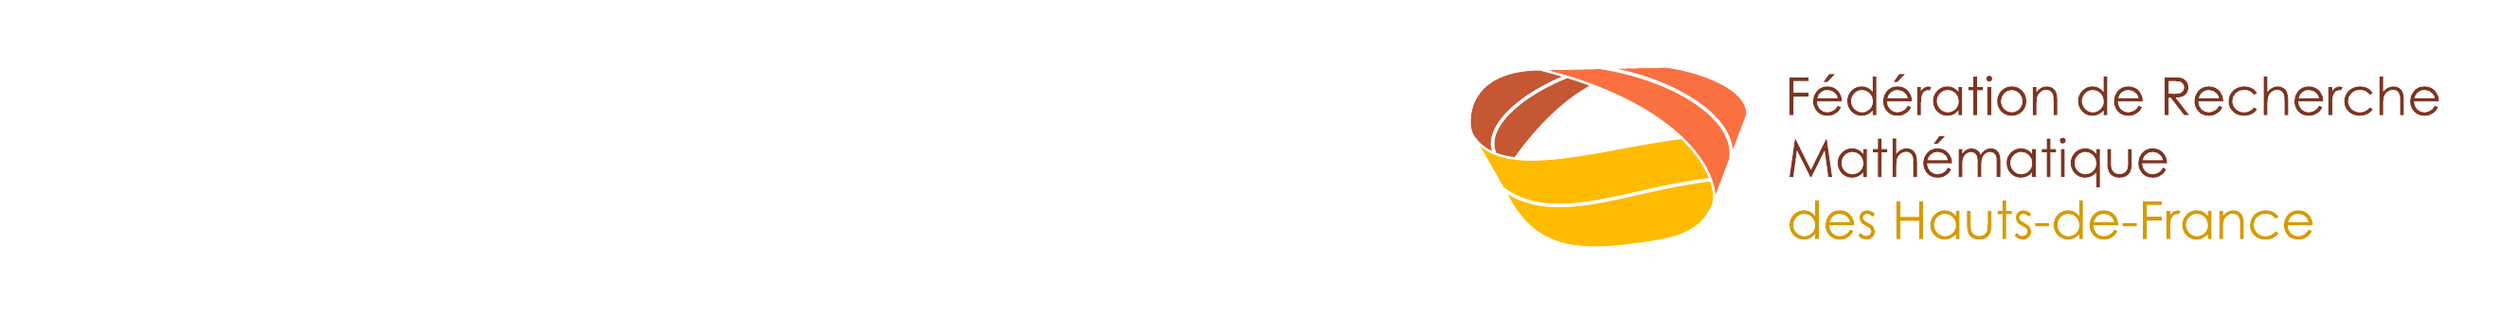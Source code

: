 % auteur du logo : Kroum Tzanev
% date : 29 juin 2020
% taille : 400x100 (rapport 4:1)
\usetikzlibrary{svg.path}

%couleur du logo
\definecolor{logo1}{RGB}{255,187,0}
\definecolor{logo2}{RGB}{197,87,50}
\definecolor{logo3}{RGB}{251,112,64}
% couleurs du texte
\definecolor{texte1}{RGB}{125,53,32}
\definecolor{texte2}{RGB}{215,155,0}

\begin{tikzpicture}[x=1pt,y=1pt,yscale=-1]
  \clip svg{M 0 0 H 400 V 100 H 0 Z};
  % Logo
  \begin{scope}
    \fill[logo1] svg{M 97.83 43.18 C 93.97 43.66 90.03 44.28 86.05 44.95 C 81.97 45.65 77.87 46.42 73.8 47.16 C 69.73 47.93 65.7 48.66 61.75 49.3 C 57.81 49.94 53.98 50.5 50.29 50.87 C 48.44 51.06 46.64 51.2 44.88 51.28 C 43.13 51.38 41.42 51.41 39.77 51.38 C 38.12 51.35 36.53 51.26 34.99 51.1 C 33.45 50.94 31.99 50.68 30.58 50.36 C 29.22 50.04 27.88 49.62 26.59 49.09 C 25.36 48.6 24.19 47.98 23.08 47.26 H 23.07 C 22.39 46.81 21.82 46.23 21.21 45.69 L 26.56 55.03 L 30.32 61.59 C 30.4 61.61 30.47 61.64 30.54 61.69 C 40.13 68.68 51.69 68.71 64.96 66.48 C 78.05 64.28 92.71 59.89 108.47 58 C 108.13 57.17 107.77 56.35 107.37 55.55 C 106.8 54.44 106.14 53.29 105.39 52.11 C 104.63 50.93 103.76 49.73 102.79 48.51 C 101.76 47.22 100.67 45.97 99.52 44.78 C 99.03 44.27 98.42 43.73 97.83 43.18 Z M 108.96 59.35 C 93.23 61.2 78.5 65.62 65.2 67.86 C 52.72 69.95 41.42 70.11 31.84 64.24 L 34.54 68.95 C 34.54 68.95 34.54 68.96 34.54 68.96 C 39.23 76.04 44.8 80.17 51.54 82.29 C 58.28 84.42 66.21 84.52 75.54 83.43 C 84.91 82.35 92.16 81.41 97.67 79.32 C 103.16 77.23 106.93 74.05 109.52 68.34 C 109.72 67.84 109.86 67.22 109.94 66.56 C 110.03 65.88 110.05 65.13 110 64.32 C 109.95 63.51 109.83 62.64 109.62 61.71 C 109.44 60.91 109.22 60.12 108.96 59.35 Z};
    \fill[logo2] svg{M 43.77 16.94 L 42.31 16.97 C 29.04 17.51 22.66 22.55 19.77 27.93 C 18.33 30.62 17.76 33.42 17.7 35.8 C 17.63 38.17 18.08 40.15 18.57 41.09 C 19.82 43.23 21.55 45.06 23.62 46.42 H 23.63 C 24.27 46.84 24.95 47.22 25.66 47.57 C 25.06 45.4 25.22 43.11 26.03 40.84 C 27.01 38.09 28.9 35.34 31.48 32.67 C 36.36 27.64 43.74 22.9 52.36 19.25 C 49.62 18.45 46.75 17.68 43.77 16.94 Z M 54.47 19.89 C 54.45 19.9 54.43 19.91 54.41 19.92 C 45.28 23.59 37.45 28.52 32.48 33.65 C 30 36.21 28.24 38.82 27.35 41.31 C 26.47 43.8 26.45 46.14 27.42 48.34 C 28.49 48.75 29.61 49.1 30.8 49.38 H 30.81 C 31.94 49.65 33.17 49.83 34.42 49.99 C 36.12 47.61 37.9 45.28 39.75 43.01 C 41.87 40.44 44.1 37.97 46.43 35.6 H 46.44 C 48.94 33.07 51.6 30.69 54.38 28.47 C 57.07 26.35 59.93 24.47 62.88 22.72 C 60.21 21.75 57.42 20.8 54.47 19.89 Z};
    \fill[logo3] svg{M 91.44 15.89 C 91.29 15.88 91.16 15.88 91.06 15.89 L 91.05 15.89 L 73.76 16.27 C 85.02 18.72 95.65 22.95 103.64 28.31 C 108.38 31.49 112.21 35.07 114.67 38.94 C 116.32 41.52 117.35 44.26 117.63 47.06 L 122.75 33.6 C 122.72 30.61 121.07 28.01 118.44 25.75 C 115.79 23.47 112.16 21.59 108.41 20.1 C 104.65 18.62 100.77 17.53 97.59 16.84 C 94.81 16.23 92.51 15.92 91.44 15.89 Z M 67.04 16.42 L 47.27 16.86 C 49.66 17.49 52.08 18.11 54.29 18.78 H 54.3 C 57.56 19.78 60.66 20.83 63.59 21.91 C 66.52 22.99 69.3 24.13 71.9 25.29 C 74.53 26.45 76.97 27.64 79.28 28.86 C 81.58 30.07 83.74 31.32 85.76 32.58 C 87.77 33.83 89.65 35.11 91.38 36.39 C 93.11 37.68 94.72 38.96 96.19 40.24 C 97.67 41.52 99.02 42.82 100.24 44.09 C 101.41 45.31 102.52 46.57 103.57 47.89 C 104.56 49.13 105.45 50.37 106.23 51.58 C 107 52.77 107.68 53.96 108.26 55.11 C 108.8 56.19 109.28 57.3 109.7 58.44 C 110.09 59.5 110.37 60.53 110.6 61.5 C 110.81 62.49 110.95 63.41 111 64.27 C 111 64.34 110.99 64.4 110.99 64.47 L 116.07 51.14 C 116.07 51.1 116.07 51.06 116.08 51.02 C 116.79 47.13 115.81 43.33 113.49 39.69 C 111.17 36.04 107.49 32.57 102.86 29.47 C 93.61 23.27 80.59 18.53 67.22 16.48 C 67.16 16.47 67.1 16.45 67.04 16.42 Z};
  \end{scope}
  \begin{scope}
    % Fédératoin de Recherche Mathématique
    \fill[texte1] svg{M 154.41 18.32 L 152.28 21.32 H 153.63 L 156.51 18.32 Z M 181.13 18.32 L 179 21.32 H 180.35 L 183.23 18.32 Z M 215.45 18.92 C 215.15 18.92 214.89 19.03 214.66 19.25 C 214.44 19.48 214.33 19.74 214.33 20.06 C 214.33 20.36 214.44 20.62 214.66 20.85 C 214.89 21.07 215.15 21.18 215.45 21.18 C 215.77 21.18 216.03 21.07 216.26 20.85 C 216.48 20.62 216.59 20.36 216.59 20.06 C 216.59 19.74 216.48 19.48 216.26 19.25 C 216.03 19.03 215.77 18.92 215.45 18.92 Z M 171.03 19.2 V 25.25 C 170.5 24.51 169.88 23.95 169.17 23.58 C 168.46 23.21 167.67 23.02 166.8 23.02 C 165.29 23.02 164 23.57 162.93 24.65 C 161.85 25.74 161.31 27.05 161.31 28.58 C 161.31 30.14 161.84 31.47 162.91 32.57 C 163.97 33.65 165.26 34.2 166.76 34.2 C 167.61 34.2 168.39 34.02 169.1 33.67 C 169.81 33.32 170.46 32.79 171.03 32.1 V 33.92 H 172.38 V 19.2 Z M 259.08 19.2 V 25.25 C 258.54 24.51 257.92 23.95 257.21 23.58 C 256.51 23.21 255.72 23.02 254.85 23.02 C 253.34 23.02 252.05 23.57 250.97 24.65 C 249.9 25.74 249.36 27.05 249.36 28.58 C 249.36 30.14 249.89 31.47 250.95 32.57 C 252.02 33.65 253.31 34.2 254.81 34.2 C 255.66 34.2 256.43 34.02 257.14 33.67 C 257.86 33.32 258.51 32.79 259.08 32.1 V 33.92 H 260.43 V 19.2 Z M 320.17 19.2 V 33.92 H 321.54 V 30.03 C 321.54 28.62 321.6 27.66 321.73 27.14 C 321.94 26.33 322.37 25.65 323.02 25.1 C 323.68 24.56 324.42 24.28 325.25 24.28 C 325.97 24.28 326.56 24.46 327 24.82 C 327.45 25.17 327.76 25.7 327.93 26.4 C 328.02 26.81 328.07 27.63 328.07 28.85 V 33.92 H 329.44 V 28.45 C 329.44 27 329.29 25.94 329 25.26 C 328.71 24.58 328.25 24.03 327.63 23.63 C 327.02 23.23 326.32 23.02 325.52 23.02 C 324.75 23.02 324.03 23.21 323.37 23.57 C 322.7 23.93 322.09 24.47 321.54 25.2 V 19.2 Z M 364.31 19.2 V 33.92 H 365.68 V 30.03 C 365.68 28.62 365.75 27.66 365.88 27.14 C 366.08 26.33 366.51 25.65 367.16 25.1 C 367.82 24.56 368.56 24.28 369.39 24.28 C 370.11 24.28 370.7 24.46 371.14 24.82 C 371.59 25.17 371.9 25.7 372.07 26.4 C 372.16 26.81 372.21 27.63 372.21 28.85 V 33.92 H 373.58 V 28.45 C 373.58 27 373.43 25.94 373.14 25.26 C 372.85 24.58 372.39 24.03 371.77 23.63 C 371.16 23.23 370.46 23.02 369.66 23.02 C 368.89 23.02 368.17 23.21 367.51 23.57 C 366.84 23.93 366.23 24.47 365.68 25.2 V 19.2 Z M 209.37 19.35 V 23.3 H 207.51 V 24.47 H 209.37 V 33.92 H 210.75 V 24.47 H 212.92 V 23.3 H 210.75 V 19.35 Z M 139.31 19.56 V 33.92 H 140.73 V 26.88 H 146.5 V 25.47 H 140.73 V 20.97 H 146.5 V 19.56 Z M 282.4 19.56 V 33.92 H 283.83 V 27.24 H 284.65 L 289.81 33.92 H 291.58 L 286.42 27.24 C 287.62 27.24 288.57 27.08 289.25 26.78 C 289.93 26.48 290.46 26.03 290.82 25.44 C 291.19 24.84 291.38 24.16 291.38 23.38 C 291.38 22.44 291.11 21.65 290.58 21.01 C 290.04 20.37 289.35 19.95 288.5 19.75 C 287.93 19.62 286.85 19.56 285.26 19.56 Z M 283.83 20.96 H 286.36 C 287.34 20.96 288.05 21.05 288.47 21.22 C 288.89 21.39 289.23 21.67 289.49 22.07 C 289.76 22.46 289.89 22.89 289.89 23.38 C 289.89 23.87 289.76 24.32 289.49 24.72 C 289.24 25.12 288.88 25.41 288.42 25.59 C 287.96 25.77 287.26 25.87 286.3 25.87 L 283.83 25.85 Z M 153.71 23.02 C 151.95 23.02 150.55 23.69 149.5 25.04 C 148.67 26.09 148.26 27.29 148.26 28.64 C 148.26 30.07 148.75 31.36 149.73 32.5 C 150.7 33.63 152.06 34.2 153.79 34.2 C 154.57 34.2 155.27 34.08 155.89 33.84 C 156.51 33.6 157.06 33.25 157.56 32.8 C 158.05 32.34 158.49 31.74 158.87 31 L 157.71 30.4 C 157.3 31.09 156.91 31.6 156.55 31.91 S 155.76 32.47 155.24 32.66 C 154.74 32.85 154.21 32.95 153.67 32.95 C 152.55 32.95 151.61 32.55 150.85 31.76 C 150.09 30.97 149.69 29.95 149.67 28.72 H 159.22 C 159.21 27.27 158.81 26.05 158.05 25.08 C 156.97 23.71 155.52 23.02 153.71 23.02 Z M 180.43 23.02 C 178.67 23.02 177.27 23.69 176.22 25.04 C 175.39 26.09 174.98 27.29 174.98 28.64 C 174.98 30.07 175.47 31.36 176.45 32.5 C 177.42 33.63 178.78 34.2 180.51 34.2 C 181.29 34.2 181.99 34.08 182.61 33.84 C 183.23 33.6 183.78 33.25 184.28 32.8 C 184.77 32.34 185.21 31.74 185.59 31 L 184.43 30.4 C 184.02 31.09 183.63 31.6 183.27 31.91 S 182.48 32.47 181.96 32.66 C 181.45 32.85 180.93 32.95 180.39 32.95 C 179.27 32.95 178.33 32.55 177.57 31.76 C 176.81 30.97 176.41 29.95 176.39 28.72 H 185.94 C 185.92 27.27 185.53 26.05 184.77 25.08 C 183.68 23.71 182.24 23.02 180.43 23.02 Z M 192.14 23.02 C 191.64 23.02 191.16 23.18 190.69 23.48 C 190.23 23.78 189.79 24.24 189.37 24.85 V 23.3 H 187.98 V 33.92 H 189.37 V 30.33 C 189.37 28.49 189.46 27.26 189.63 26.66 C 189.85 25.87 190.17 25.29 190.6 24.92 C 191.02 24.54 191.46 24.35 191.91 24.35 C 192.11 24.35 192.35 24.41 192.64 24.54 L 193.35 23.39 C 192.92 23.14 192.52 23.02 192.14 23.02 Z M 199.52 23.02 C 198.01 23.02 196.72 23.57 195.64 24.65 C 194.57 25.74 194.03 27.05 194.03 28.58 C 194.03 30.14 194.56 31.47 195.62 32.57 C 196.69 33.65 197.98 34.2 199.48 34.2 C 200.33 34.2 201.11 34.02 201.82 33.67 C 202.53 33.32 203.18 32.79 203.75 32.1 V 33.92 H 205.1 V 23.3 H 203.75 V 25.25 C 203.22 24.51 202.59 23.95 201.88 23.58 C 201.18 23.21 200.39 23.02 199.52 23.02 Z M 224.03 23.02 C 222.39 23.02 221.04 23.62 219.96 24.81 C 218.98 25.89 218.5 27.17 218.5 28.64 C 218.5 30.12 219.01 31.42 220.04 32.54 C 221.07 33.64 222.41 34.2 224.03 34.2 C 225.65 34.2 226.98 33.64 228.01 32.54 C 229.04 31.42 229.56 30.12 229.56 28.64 C 229.56 27.16 229.07 25.88 228.1 24.8 C 227.02 23.62 225.67 23.02 224.03 23.02 Z M 237.44 23.02 C 236.66 23.02 235.94 23.21 235.27 23.57 C 234.61 23.93 234 24.47 233.46 25.2 V 23.3 H 232.09 V 33.92 H 233.46 V 30.03 C 233.46 28.63 233.52 27.66 233.65 27.14 C 233.86 26.33 234.29 25.65 234.94 25.1 C 235.6 24.56 236.34 24.28 237.17 24.28 C 237.89 24.28 238.48 24.46 238.93 24.82 C 239.38 25.17 239.68 25.7 239.84 26.4 C 239.95 26.81 240 27.63 240 28.85 V 33.92 H 241.36 V 28.45 C 241.36 27.01 241.21 25.94 240.92 25.26 C 240.63 24.58 240.17 24.03 239.55 23.63 C 238.94 23.23 238.24 23.02 237.44 23.02 Z M 268.48 23.02 C 266.72 23.02 265.32 23.69 264.27 25.04 C 263.44 26.09 263.03 27.29 263.03 28.64 C 263.03 30.07 263.52 31.36 264.49 32.5 C 265.47 33.63 266.82 34.2 268.55 34.2 C 269.34 34.2 270.04 34.08 270.65 33.84 C 271.27 33.6 271.83 33.25 272.32 32.8 C 272.82 32.34 273.25 31.74 273.63 31 L 272.48 30.4 C 272.06 31.09 271.68 31.6 271.32 31.91 S 270.52 32.47 270.01 32.66 C 269.5 32.85 268.98 32.95 268.44 32.95 C 267.32 32.95 266.38 32.55 265.62 31.76 C 264.85 30.97 264.46 29.95 264.43 28.72 H 273.98 C 273.97 27.27 273.58 26.05 272.81 25.08 C 271.73 23.71 270.29 23.02 268.48 23.02 Z M 299.18 23.02 C 297.42 23.02 296.02 23.69 294.97 25.04 C 294.14 26.09 293.73 27.29 293.73 28.64 C 293.73 30.07 294.22 31.36 295.2 32.5 C 296.17 33.63 297.53 34.2 299.26 34.2 C 300.04 34.2 300.74 34.08 301.36 33.84 C 301.98 33.6 302.53 33.25 303.03 32.8 C 303.52 32.34 303.96 31.74 304.34 31 L 303.18 30.4 C 302.77 31.09 302.38 31.6 302.02 31.91 C 301.66 32.22 301.23 32.47 300.71 32.66 C 300.2 32.85 299.68 32.95 299.14 32.95 C 298.02 32.95 297.08 32.55 296.32 31.76 C 295.56 30.97 295.16 29.95 295.14 28.72 H 304.69 C 304.67 27.27 304.28 26.05 303.52 25.08 C 302.43 23.71 300.99 23.02 299.18 23.02 Z M 312.7 23.02 C 311.58 23.02 310.56 23.27 309.66 23.77 C 308.75 24.26 308.04 24.95 307.52 25.84 C 307.01 26.72 306.75 27.67 306.75 28.7 C 306.75 30.23 307.3 31.53 308.41 32.59 C 309.52 33.66 310.91 34.2 312.59 34.2 C 313.68 34.2 314.66 33.99 315.51 33.57 C 316.37 33.15 317.05 32.56 317.56 31.79 L 316.47 31.08 C 315.49 32.32 314.21 32.95 312.65 32.95 C 311.79 32.95 311.02 32.76 310.33 32.38 C 309.65 32 309.11 31.47 308.71 30.79 C 308.32 30.1 308.13 29.37 308.13 28.6 C 308.13 27.41 308.55 26.4 309.4 25.56 C 310.26 24.73 311.34 24.31 312.64 24.31 C 314.26 24.31 315.54 24.93 316.47 26.18 L 317.56 25.5 C 317.24 24.97 316.85 24.53 316.4 24.19 S 315.38 23.56 314.73 23.35 C 314.08 23.13 313.4 23.02 312.7 23.02 Z M 337.3 23.02 C 335.55 23.02 334.14 23.69 333.1 25.04 C 332.27 26.09 331.86 27.29 331.86 28.64 C 331.86 30.07 332.34 31.36 333.32 32.5 C 334.3 33.63 335.65 34.2 337.38 34.2 C 338.16 34.2 338.86 34.08 339.48 33.84 C 340.1 33.6 340.66 33.25 341.15 32.8 C 341.65 32.34 342.08 31.74 342.46 31 L 341.31 30.4 C 340.89 31.09 340.5 31.6 340.15 31.91 C 339.79 32.22 339.35 32.47 338.84 32.66 C 338.33 32.85 337.81 32.95 337.27 32.95 C 336.15 32.95 335.2 32.55 334.44 31.76 C 333.68 30.97 333.29 29.95 333.26 28.72 H 342.81 C 342.8 27.27 342.41 26.05 341.64 25.08 C 340.56 23.71 339.11 23.02 337.3 23.02 Z M 349.01 23.02 C 348.51 23.02 348.03 23.18 347.57 23.48 C 347.11 23.78 346.67 24.24 346.25 24.85 V 23.3 H 344.85 V 33.92 H 346.25 V 30.33 C 346.25 28.49 346.33 27.26 346.5 26.66 C 346.72 25.87 347.05 25.29 347.47 24.92 C 347.89 24.54 348.33 24.35 348.79 24.35 C 348.98 24.35 349.23 24.41 349.51 24.54 L 350.22 23.39 C 349.79 23.14 349.39 23.02 349.01 23.02 Z M 356.84 23.02 C 355.72 23.02 354.7 23.27 353.8 23.77 C 352.89 24.26 352.18 24.95 351.66 25.84 C 351.15 26.72 350.89 27.67 350.89 28.7 C 350.89 30.23 351.44 31.53 352.55 32.59 C 353.66 33.66 355.05 34.2 356.73 34.2 C 357.82 34.2 358.8 33.99 359.65 33.57 C 360.51 33.15 361.19 32.56 361.7 31.79 L 360.62 31.08 C 359.63 32.32 358.35 32.95 356.79 32.95 C 355.93 32.95 355.16 32.76 354.47 32.38 C 353.79 32 353.25 31.47 352.85 30.79 C 352.46 30.1 352.27 29.37 352.27 28.6 C 352.27 27.41 352.69 26.4 353.54 25.56 C 354.4 24.73 355.48 24.31 356.78 24.31 C 358.4 24.31 359.68 24.93 360.62 26.18 L 361.7 25.5 C 361.38 24.97 360.99 24.53 360.54 24.19 C 360.08 23.84 359.52 23.56 358.87 23.35 C 358.22 23.13 357.54 23.02 356.84 23.02 Z M 381.44 23.02 C 379.69 23.02 378.28 23.69 377.24 25.04 C 376.41 26.09 376 27.29 376 28.64 C 376 30.07 376.48 31.36 377.46 32.5 C 378.44 33.63 379.79 34.2 381.52 34.2 C 382.3 34.2 383 34.08 383.62 33.84 C 384.24 33.6 384.8 33.25 385.29 32.8 C 385.79 32.34 386.22 31.74 386.6 31 L 385.45 30.4 C 385.03 31.09 384.64 31.6 384.29 31.91 S 383.49 32.47 382.98 32.66 C 382.47 32.85 381.95 32.95 381.41 32.95 C 380.29 32.95 379.34 32.55 378.58 31.76 C 377.82 30.97 377.43 29.95 377.4 28.72 H 386.95 C 386.94 27.27 386.55 26.05 385.78 25.08 C 384.7 23.71 383.25 23.02 381.44 23.02 Z M 214.77 23.3 V 33.92 H 216.15 V 23.3 Z M 153.73 24.33 C 154.36 24.33 154.96 24.47 155.54 24.73 C 156.11 25 156.57 25.35 156.91 25.79 C 157.26 26.22 157.53 26.81 157.71 27.54 H 149.8 C 150.08 26.56 150.5 25.83 151.04 25.34 C 151.79 24.67 152.69 24.33 153.73 24.33 Z M 180.45 24.33 C 181.08 24.33 181.68 24.47 182.26 24.73 C 182.83 25 183.29 25.35 183.63 25.79 C 183.98 26.22 184.25 26.81 184.43 27.54 H 176.52 C 176.8 26.56 177.22 25.83 177.76 25.34 C 178.51 24.67 179.41 24.33 180.45 24.33 Z M 268.5 24.33 C 269.13 24.33 269.73 24.47 270.3 24.73 C 270.88 25 271.33 25.35 271.68 25.79 C 272.03 26.22 272.3 26.81 272.48 27.54 H 264.57 C 264.85 26.56 265.26 25.83 265.81 25.34 C 266.56 24.67 267.45 24.33 268.5 24.33 Z M 299.2 24.33 C 299.83 24.33 300.43 24.47 301.01 24.73 C 301.58 25 302.04 25.35 302.38 25.79 C 302.73 26.22 303 26.81 303.18 27.54 H 295.27 C 295.55 26.56 295.97 25.83 296.51 25.34 C 297.26 24.67 298.16 24.33 299.2 24.33 Z M 337.32 24.33 C 337.96 24.33 338.56 24.47 339.13 24.73 C 339.7 25 340.16 25.35 340.51 25.79 C 340.86 26.22 341.13 26.81 341.31 27.54 H 333.4 C 333.68 26.56 334.09 25.83 334.64 25.34 C 335.39 24.67 336.28 24.33 337.32 24.33 Z M 381.46 24.33 C 382.1 24.33 382.7 24.47 383.27 24.73 C 383.84 25 384.3 25.35 384.65 25.79 C 385 26.22 385.27 26.81 385.45 27.54 H 377.54 C 377.82 26.56 378.23 25.83 378.78 25.34 C 379.53 24.67 380.42 24.33 381.46 24.33 Z M 166.91 24.34 C 168.1 24.34 169.1 24.76 169.9 25.58 C 170.72 26.41 171.12 27.44 171.12 28.67 C 171.12 29.48 170.94 30.2 170.58 30.85 C 170.22 31.49 169.7 32 169.03 32.38 C 168.36 32.76 167.65 32.95 166.9 32.95 C 166.16 32.95 165.47 32.76 164.82 32.38 C 164.17 32 163.66 31.46 163.27 30.78 C 162.89 30.09 162.7 29.38 162.7 28.63 C 162.7 27.87 162.88 27.16 163.26 26.48 C 163.65 25.8 164.16 25.28 164.81 24.91 C 165.45 24.53 166.15 24.34 166.91 24.34 Z M 199.63 24.34 C 200.81 24.34 201.81 24.76 202.62 25.58 C 203.43 26.41 203.84 27.44 203.84 28.67 C 203.84 29.48 203.66 30.2 203.29 30.85 C 202.93 31.49 202.42 32 201.75 32.38 C 201.08 32.76 200.37 32.95 199.62 32.95 C 198.88 32.95 198.18 32.76 197.53 32.38 C 196.89 32 196.37 31.46 195.99 30.78 C 195.6 30.09 195.41 29.38 195.41 28.63 C 195.41 27.87 195.6 27.16 195.98 26.48 C 196.36 25.8 196.88 25.28 197.52 24.91 C 198.16 24.53 198.87 24.34 199.63 24.34 Z M 254.96 24.34 C 256.15 24.34 257.14 24.76 257.95 25.58 C 258.76 26.41 259.17 27.44 259.17 28.67 C 259.17 29.48 258.99 30.2 258.62 30.85 C 258.27 31.49 257.75 32 257.08 32.38 C 256.41 32.76 255.7 32.95 254.95 32.95 C 254.21 32.95 253.51 32.76 252.86 32.38 C 252.22 32 251.7 31.46 251.32 30.78 C 250.94 30.09 250.74 29.38 250.74 28.63 C 250.74 27.87 250.93 27.16 251.31 26.48 C 251.69 25.8 252.21 25.28 252.85 24.91 C 253.5 24.53 254.2 24.34 254.96 24.34 Z M 224.03 24.36 C 225.16 24.36 226.13 24.78 226.94 25.62 C 227.76 26.46 228.17 27.48 228.17 28.67 C 228.17 29.44 227.99 30.15 227.62 30.82 C 227.25 31.48 226.75 32 226.11 32.36 C 225.48 32.72 224.79 32.9 224.03 32.9 C 223.28 32.9 222.59 32.72 221.95 32.36 C 221.32 32 220.82 31.48 220.45 30.82 C 220.08 30.15 219.89 29.44 219.89 28.67 C 219.89 27.48 220.3 26.46 221.11 25.62 S 222.9 24.36 224.03 24.36 Z};
    \fill[texte1] svg{M 196.43 41.98 L 194.3 44.99 H 195.65 L 198.53 41.98 Z M 243.49 42.58 C 243.19 42.58 242.92 42.69 242.7 42.92 C 242.48 43.14 242.37 43.4 242.37 43.72 C 242.37 44.02 242.48 44.29 242.7 44.51 C 242.92 44.73 243.19 44.84 243.49 44.84 C 243.8 44.84 244.07 44.73 244.29 44.51 C 244.51 44.29 244.62 44.02 244.62 43.72 C 244.62 43.4 244.51 43.14 244.29 42.92 C 244.07 42.69 243.8 42.58 243.49 42.58 Z M 178.6 42.86 V 57.58 H 179.97 V 53.69 C 179.97 52.28 180.03 51.32 180.16 50.8 C 180.37 49.99 180.8 49.31 181.45 48.77 C 182.11 48.22 182.85 47.95 183.68 47.95 C 184.4 47.95 184.98 48.12 185.42 48.48 C 185.87 48.83 186.18 49.36 186.35 50.06 C 186.45 50.47 186.5 51.29 186.5 52.52 V 57.58 H 187.87 V 52.12 C 187.87 50.66 187.72 49.6 187.43 48.92 C 187.13 48.24 186.68 47.69 186.06 47.29 C 185.45 46.89 184.74 46.69 183.95 46.69 C 183.17 46.69 182.46 46.87 181.79 47.23 C 181.13 47.59 180.52 48.13 179.97 48.86 V 42.86 Z M 172.99 43.01 V 46.96 H 171.13 V 48.13 H 172.99 V 57.58 H 174.37 V 48.13 H 176.54 V 46.96 H 174.37 V 43.01 Z M 237.41 43.01 V 46.96 H 235.54 V 48.13 H 237.41 V 57.58 H 238.78 V 48.13 H 240.95 V 46.96 H 238.78 V 43.01 Z M 141.34 43.22 L 139.3 57.58 H 140.69 L 142.08 47.23 L 147.23 57.58 H 147.59 L 152.67 47.31 L 154.08 57.58 H 155.49 L 153.43 43.22 H 153.2 L 147.42 55.01 L 141.58 43.22 Z M 163.14 46.69 C 161.63 46.69 160.34 47.23 159.26 48.32 C 158.19 49.4 157.65 50.71 157.65 52.24 C 157.65 53.8 158.18 55.13 159.24 56.23 C 160.31 57.31 161.6 57.86 163.1 57.86 C 163.95 57.86 164.72 57.68 165.43 57.33 C 166.15 56.98 166.8 56.45 167.37 55.76 V 57.58 H 168.72 V 46.96 H 167.37 V 48.91 C 166.83 48.17 166.21 47.61 165.5 47.24 C 164.8 46.87 164.01 46.69 163.14 46.69 Z M 195.73 46.69 C 193.97 46.69 192.57 47.36 191.52 48.7 C 190.69 49.75 190.28 50.95 190.28 52.3 C 190.28 53.73 190.77 55.02 191.74 56.16 C 192.72 57.29 194.07 57.86 195.81 57.86 C 196.59 57.86 197.29 57.74 197.91 57.51 C 198.52 57.26 199.08 56.92 199.58 56.46 C 200.07 56 200.51 55.41 200.88 54.66 L 199.73 54.06 C 199.31 54.75 198.93 55.26 198.57 55.57 C 198.21 55.88 197.77 56.13 197.26 56.32 C 196.75 56.51 196.23 56.61 195.69 56.61 C 194.57 56.61 193.63 56.21 192.87 55.43 C 192.1 54.63 191.71 53.62 191.68 52.38 H 201.24 C 201.22 50.93 200.83 49.72 200.06 48.75 C 198.98 47.37 197.54 46.69 195.73 46.69 Z M 208.78 46.69 C 208.02 46.69 207.3 46.89 206.61 47.31 C 206.11 47.62 205.62 48.12 205.14 48.79 V 46.96 H 203.78 V 57.58 H 205.14 V 53.08 C 205.14 51.75 205.27 50.77 205.53 50.12 C 205.8 49.48 206.21 48.97 206.75 48.59 C 207.31 48.21 207.9 48.01 208.53 48.01 C 209.08 48.01 209.55 48.15 209.95 48.43 C 210.34 48.71 210.62 49.07 210.78 49.54 C 210.94 49.99 211.02 50.86 211.02 52.14 V 57.58 H 212.38 V 53.42 C 212.38 51.9 212.51 50.81 212.76 50.16 C 213.01 49.51 213.41 48.99 213.96 48.6 C 214.51 48.21 215.12 48.01 215.79 48.01 C 216.33 48.01 216.8 48.14 217.19 48.4 C 217.59 48.66 217.87 49.01 218.03 49.44 C 218.2 49.86 218.28 50.64 218.28 51.78 V 57.58 H 219.67 V 51.78 C 219.67 50.45 219.54 49.46 219.26 48.79 C 218.99 48.13 218.57 47.61 218 47.24 C 217.44 46.87 216.8 46.69 216.06 46.69 C 215.27 46.69 214.54 46.9 213.85 47.34 C 213.17 47.77 212.6 48.4 212.14 49.23 C 211.93 48.61 211.68 48.13 211.38 47.8 C 211.09 47.46 210.71 47.19 210.25 46.99 C 209.79 46.79 209.3 46.69 208.78 46.69 Z M 227.55 46.69 C 226.04 46.69 224.75 47.23 223.68 48.32 C 222.6 49.4 222.07 50.71 222.07 52.24 C 222.07 53.8 222.6 55.13 223.66 56.23 C 224.73 57.31 226.01 57.86 227.52 57.86 C 228.36 57.86 229.14 57.68 229.85 57.33 C 230.57 56.98 231.21 56.45 231.78 55.76 V 57.58 H 233.13 V 46.96 H 231.78 V 48.91 C 231.25 48.17 230.63 47.61 229.92 47.24 C 229.21 46.87 228.43 46.69 227.55 46.69 Z M 252.04 46.69 C 250.53 46.69 249.23 47.23 248.16 48.32 C 247.09 49.4 246.55 50.71 246.55 52.24 C 246.55 53.8 247.08 55.13 248.14 56.23 C 249.21 57.31 250.49 57.86 252 57.86 C 252.84 57.86 253.62 57.68 254.33 57.33 C 255.05 56.98 255.69 56.45 256.27 55.76 V 61.47 H 257.61 V 46.96 H 256.27 V 48.91 C 255.73 48.17 255.11 47.61 254.4 47.24 C 253.7 46.87 252.91 46.68 252.04 46.68 Z M 277.76 46.69 C 276 46.69 274.6 47.36 273.55 48.7 C 272.72 49.75 272.31 50.95 272.31 52.3 C 272.31 53.73 272.8 55.02 273.78 56.16 C 274.75 57.29 276.11 57.86 277.84 57.86 C 278.62 57.86 279.32 57.74 279.94 57.51 C 280.56 57.26 281.11 56.92 281.61 56.46 C 282.1 56 282.54 55.41 282.92 54.66 L 281.76 54.06 C 281.35 54.75 280.96 55.26 280.6 55.57 S 279.81 56.13 279.29 56.32 C 278.78 56.51 278.26 56.61 277.72 56.61 C 276.6 56.61 275.66 56.21 274.9 55.43 C 274.14 54.63 273.74 53.62 273.72 52.38 H 283.27 C 283.25 50.93 282.86 49.72 282.1 48.75 C 281.01 47.37 279.57 46.69 277.76 46.69 Z M 242.81 46.96 V 57.58 H 244.19 V 46.96 Z M 260.49 46.96 V 52.08 C 260.49 53.59 260.66 54.72 261 55.47 C 261.35 56.22 261.86 56.81 262.56 57.23 C 263.25 57.65 264.12 57.86 265.15 57.86 C 266.19 57.86 267.05 57.65 267.73 57.23 C 268.42 56.81 268.94 56.23 269.27 55.48 C 269.62 54.74 269.79 53.64 269.79 52.17 V 46.96 H 268.39 V 51.92 C 268.39 53.25 268.33 54.12 268.19 54.53 C 267.99 55.13 267.62 55.61 267.09 55.98 C 266.56 56.35 265.91 56.53 265.15 56.53 C 264.39 56.53 263.73 56.34 263.18 55.96 C 262.63 55.58 262.26 55.07 262.07 54.42 C 261.94 53.96 261.87 53.13 261.87 51.92 V 46.96 Z M 195.75 47.99 C 196.38 47.99 196.98 48.13 197.56 48.39 C 198.13 48.66 198.59 49.01 198.93 49.45 C 199.28 49.88 199.55 50.47 199.73 51.2 H 191.82 C 192.1 50.22 192.52 49.49 193.06 49 C 193.81 48.33 194.71 47.99 195.75 47.99 Z M 277.78 47.99 C 278.41 47.99 279.01 48.13 279.59 48.39 C 280.16 48.66 280.62 49.01 280.96 49.45 C 281.31 49.88 281.58 50.47 281.76 51.2 H 273.85 C 274.13 50.22 274.55 49.49 275.09 49 C 275.84 48.33 276.74 47.99 277.78 47.99 Z M 163.25 48 C 164.43 48 165.43 48.42 166.24 49.24 C 167.05 50.07 167.46 51.1 167.46 52.33 C 167.46 53.14 167.28 53.86 166.91 54.51 C 166.55 55.15 166.04 55.66 165.37 56.04 S 163.99 56.61 163.24 56.61 C 162.5 56.61 161.8 56.42 161.15 56.04 C 160.51 55.66 159.99 55.12 159.61 54.44 C 159.22 53.76 159.03 53.04 159.03 52.29 C 159.03 51.54 159.22 50.82 159.6 50.14 C 159.98 49.47 160.5 48.94 161.14 48.57 C 161.78 48.19 162.49 48 163.25 48 Z M 227.66 48 C 228.85 48 229.84 48.42 230.65 49.24 C 231.47 50.07 231.87 51.1 231.87 52.33 C 231.87 53.14 231.69 53.86 231.33 54.51 C 230.97 55.15 230.45 55.66 229.78 56.04 S 228.4 56.61 227.65 56.61 C 226.91 56.61 226.21 56.42 225.56 56.04 C 224.92 55.66 224.41 55.12 224.02 54.44 C 223.64 53.76 223.44 53.04 223.44 52.29 C 223.44 51.54 223.63 50.82 224.01 50.14 C 224.4 49.47 224.91 48.94 225.55 48.57 C 226.2 48.19 226.9 48 227.66 48 Z M 252.15 48 C 253.33 48 254.33 48.42 255.13 49.24 C 255.95 50.07 256.35 51.1 256.35 52.33 C 256.35 53.14 256.17 53.86 255.81 54.51 C 255.45 55.15 254.94 55.66 254.26 56.04 C 253.59 56.42 252.88 56.61 252.14 56.61 C 251.39 56.61 250.7 56.42 250.05 56.04 C 249.4 55.66 248.89 55.12 248.5 54.44 C 248.12 53.76 247.93 53.04 247.93 52.29 C 247.93 51.54 248.12 50.82 248.49 50.14 C 248.88 49.47 249.39 48.94 250.04 48.57 C 250.68 48.19 251.38 48 252.15 48 Z};
    % des Hauts-de-France
    \fill[texte2] svg{M 149.02 66.52 V 72.57 C 148.49 71.83 147.86 71.27 147.15 70.9 C 146.45 70.53 145.66 70.35 144.79 70.35 C 143.28 70.35 141.99 70.89 140.91 71.98 S 139.3 74.37 139.3 75.9 C 139.3 77.46 139.83 78.79 140.9 79.89 C 141.96 80.97 143.25 81.52 144.75 81.52 C 145.6 81.52 146.38 81.34 147.09 80.99 C 147.8 80.64 148.45 80.11 149.02 79.42 V 81.24 H 150.37 V 66.52 Z M 249.76 66.52 V 72.57 C 249.23 71.83 248.6 71.27 247.89 70.9 C 247.19 70.53 246.4 70.35 245.53 70.35 C 244.02 70.35 242.73 70.89 241.65 71.98 C 240.58 73.06 240.04 74.37 240.04 75.9 C 240.04 77.46 240.57 78.79 241.64 79.89 C 242.7 80.97 243.99 81.52 245.49 81.52 C 246.34 81.52 247.12 81.34 247.83 80.99 C 248.54 80.64 249.19 80.11 249.76 79.42 V 81.24 H 251.11 V 66.52 Z M 220.48 66.67 V 70.62 H 218.62 V 71.79 H 220.48 V 81.24 H 221.86 V 71.79 H 224.03 V 70.62 H 221.86 V 66.67 Z M 180 66.88 V 81.24 H 181.45 V 74.31 H 188.75 V 81.24 H 190.2 V 66.88 H 188.75 V 72.9 H 181.45 V 66.88 Z M 274.09 66.88 V 81.24 H 275.51 V 74.2 H 281.28 V 72.79 H 275.51 V 68.29 H 281.28 V 66.88 Z M 158.42 70.35 C 156.66 70.35 155.26 71.02 154.21 72.36 C 153.38 73.41 152.97 74.61 152.97 75.96 C 152.97 77.39 153.46 78.68 154.43 79.82 C 155.41 80.95 156.76 81.52 158.49 81.52 C 159.28 81.52 159.98 81.4 160.59 81.17 C 161.21 80.92 161.77 80.58 162.26 80.12 C 162.76 79.66 163.19 79.07 163.57 78.32 L 162.42 77.72 C 162 78.41 161.62 78.92 161.26 79.23 S 160.46 79.79 159.95 79.98 C 159.44 80.17 158.92 80.27 158.38 80.27 C 157.26 80.27 156.32 79.87 155.55 79.09 C 154.79 78.29 154.4 77.28 154.37 76.04 H 163.92 C 163.91 74.59 163.52 73.38 162.75 72.41 C 161.67 71.03 160.23 70.35 158.42 70.35 Z M 168.88 70.35 C 168.04 70.35 167.34 70.61 166.79 71.15 C 166.24 71.68 165.96 72.35 165.96 73.16 C 165.96 73.78 166.14 74.33 166.48 74.81 C 166.83 75.29 167.48 75.78 168.44 76.27 C 169.33 76.73 169.9 77.11 170.15 77.41 C 170.41 77.71 170.54 78.06 170.54 78.45 C 170.54 78.93 170.34 79.34 169.96 79.69 C 169.57 80.04 169.11 80.22 168.56 80.22 C 167.78 80.22 167.04 79.82 166.35 79.04 L 165.49 80.01 C 165.85 80.48 166.31 80.85 166.86 81.12 C 167.42 81.38 168.01 81.52 168.62 81.52 C 169.54 81.52 170.3 81.21 170.92 80.61 S 171.83 79.26 171.83 78.39 C 171.83 77.77 171.66 77.22 171.3 76.72 C 170.93 76.23 170.24 75.73 169.23 75.2 C 168.39 74.77 167.85 74.39 167.59 74.08 C 167.33 73.76 167.2 73.43 167.2 73.09 C 167.2 72.7 167.35 72.36 167.66 72.06 C 167.98 71.77 168.36 71.62 168.81 71.62 C 169.5 71.62 170.22 71.98 170.95 72.69 L 171.82 71.78 C 170.83 70.82 169.85 70.35 168.88 70.35 Z M 198.48 70.35 C 196.97 70.35 195.68 70.89 194.61 71.98 C 193.53 73.06 193 74.37 193 75.9 C 193 77.46 193.53 78.79 194.59 79.89 C 195.66 80.97 196.94 81.52 198.44 81.52 C 199.29 81.52 200.07 81.34 200.78 80.99 C 201.5 80.64 202.14 80.11 202.71 79.42 V 81.24 H 204.06 V 70.62 H 202.71 V 72.57 C 202.18 71.83 201.56 71.27 200.85 70.9 C 200.14 70.53 199.36 70.35 198.48 70.35 Z M 228.48 70.35 C 227.64 70.35 226.95 70.61 226.39 71.15 C 225.85 71.68 225.57 72.35 225.57 73.16 C 225.57 73.78 225.75 74.33 226.09 74.81 C 226.44 75.29 227.09 75.78 228.04 76.27 C 228.94 76.73 229.51 77.11 229.76 77.41 C 230.02 77.71 230.14 78.06 230.14 78.45 C 230.14 78.93 229.95 79.34 229.57 79.69 C 229.18 80.04 228.72 80.22 228.17 80.22 C 227.39 80.22 226.65 79.82 225.95 79.04 L 225.1 80.01 C 225.46 80.48 225.92 80.85 226.47 81.12 C 227.03 81.38 227.62 81.52 228.23 81.52 C 229.15 81.52 229.91 81.21 230.53 80.61 C 231.14 80 231.44 79.26 231.44 78.39 C 231.44 77.77 231.26 77.22 230.91 76.72 C 230.54 76.23 229.85 75.73 228.84 75.2 C 228 74.77 227.46 74.39 227.2 74.08 C 226.93 73.76 226.8 73.43 226.8 73.09 C 226.8 72.7 226.96 72.36 227.27 72.06 C 227.59 71.77 227.97 71.62 228.42 71.62 C 229.11 71.62 229.83 71.98 230.55 72.69 L 231.43 71.78 C 230.44 70.82 229.46 70.35 228.48 70.35 Z M 259.16 70.35 C 257.4 70.35 256 71.02 254.95 72.36 C 254.12 73.41 253.71 74.61 253.71 75.96 C 253.71 77.39 254.2 78.68 255.17 79.82 C 256.15 80.95 257.5 81.52 259.24 81.52 C 260.02 81.52 260.72 81.4 261.34 81.17 C 261.95 80.92 262.51 80.58 263.01 80.12 C 263.5 79.66 263.94 79.07 264.31 78.32 L 263.16 77.72 C 262.75 78.41 262.36 78.92 262 79.23 C 261.64 79.54 261.21 79.79 260.69 79.98 C 260.18 80.17 259.66 80.27 259.12 80.27 C 258 80.27 257.06 79.87 256.3 79.09 C 255.53 78.29 255.14 77.28 255.12 76.04 H 264.67 C 264.65 74.59 264.26 73.38 263.49 72.41 C 262.41 71.03 260.97 70.35 259.16 70.35 Z M 287.2 70.35 C 286.69 70.35 286.21 70.5 285.75 70.8 C 285.29 71.1 284.85 71.56 284.43 72.17 V 70.62 H 283.03 V 81.24 H 284.43 V 77.65 C 284.43 75.81 284.52 74.58 284.69 73.98 C 284.91 73.19 285.23 72.61 285.65 72.24 C 286.08 71.86 286.51 71.67 286.97 71.67 C 287.17 71.67 287.41 71.74 287.69 71.86 L 288.41 70.71 C 287.98 70.47 287.57 70.35 287.2 70.35 Z M 294.58 70.35 C 293.07 70.35 291.78 70.89 290.7 71.98 C 289.63 73.06 289.09 74.37 289.09 75.9 C 289.09 77.46 289.62 78.79 290.68 79.89 C 291.75 80.97 293.03 81.52 294.54 81.52 C 295.39 81.52 296.16 81.34 296.87 80.99 C 297.59 80.64 298.23 80.11 298.81 79.42 V 81.24 H 300.15 V 70.62 H 298.81 V 72.57 C 298.27 71.83 297.65 71.27 296.94 70.9 C 296.24 70.53 295.45 70.35 294.58 70.35 Z M 308.59 70.35 C 307.81 70.35 307.09 70.53 306.42 70.89 C 305.76 71.25 305.15 71.79 304.61 72.52 V 70.62 H 303.24 V 81.24 H 304.61 V 77.35 C 304.61 75.95 304.67 74.98 304.8 74.46 C 305.01 73.65 305.44 72.97 306.09 72.43 C 306.75 71.88 307.49 71.6 308.32 71.6 C 309.04 71.6 309.63 71.78 310.08 72.14 C 310.53 72.49 310.83 73.02 310.99 73.72 C 311.1 74.13 311.15 74.95 311.15 76.18 V 81.24 H 312.51 V 75.77 C 312.51 74.33 312.36 73.27 312.07 72.58 S 311.32 71.35 310.7 70.95 C 310.09 70.55 309.39 70.35 308.59 70.35 Z M 320.88 70.35 C 319.76 70.35 318.74 70.59 317.84 71.09 S 316.22 72.27 315.7 73.16 C 315.19 74.04 314.93 74.99 314.93 76.02 C 314.93 77.55 315.48 78.85 316.59 79.92 S 319.09 81.52 320.77 81.52 C 321.86 81.52 322.84 81.31 323.69 80.89 C 324.55 80.47 325.23 79.88 325.74 79.11 L 324.66 78.4 C 323.67 79.65 322.39 80.27 320.83 80.27 C 319.98 80.27 319.2 80.08 318.51 79.7 C 317.83 79.32 317.29 78.79 316.89 78.11 C 316.5 77.43 316.31 76.7 316.31 75.92 C 316.31 74.73 316.73 73.72 317.59 72.88 C 318.45 72.05 319.52 71.63 320.82 71.63 C 322.44 71.63 323.72 72.26 324.66 73.5 L 325.74 72.83 C 325.42 72.29 325.03 71.85 324.58 71.51 C 324.12 71.16 323.57 70.88 322.91 70.67 C 322.26 70.45 321.58 70.35 320.88 70.35 Z M 333.3 70.35 C 331.54 70.35 330.14 71.02 329.09 72.36 C 328.26 73.41 327.85 74.61 327.85 75.96 C 327.85 77.39 328.34 78.68 329.31 79.82 C 330.29 80.95 331.65 81.52 333.38 81.52 C 334.16 81.52 334.86 81.4 335.48 81.17 C 336.09 80.92 336.65 80.58 337.15 80.12 C 337.64 79.66 338.08 79.07 338.46 78.32 L 337.3 77.72 C 336.89 78.41 336.5 78.92 336.14 79.23 C 335.78 79.54 335.35 79.79 334.83 79.98 C 334.32 80.17 333.8 80.27 333.26 80.27 C 332.14 80.27 331.2 79.87 330.44 79.09 C 329.68 78.29 329.28 77.28 329.26 76.04 H 338.81 C 338.79 74.59 338.4 73.38 337.63 72.41 C 336.55 71.03 335.11 70.35 333.3 70.35 Z M 206.97 70.62 V 75.74 C 206.97 77.25 207.14 78.38 207.48 79.13 C 207.82 79.88 208.34 80.47 209.03 80.89 C 209.73 81.31 210.59 81.52 211.63 81.52 C 212.66 81.52 213.52 81.31 214.21 80.89 C 214.9 80.47 215.41 79.89 215.75 79.14 C 216.09 78.4 216.27 77.3 216.27 75.83 V 70.62 H 214.87 V 75.58 C 214.87 76.91 214.8 77.78 214.66 78.19 C 214.46 78.79 214.09 79.27 213.56 79.64 C 213.03 80.01 212.39 80.19 211.63 80.19 S 210.21 80 209.65 79.62 C 209.11 79.24 208.74 78.73 208.54 78.08 C 208.41 77.62 208.35 76.79 208.35 75.58 V 70.62 Z M 158.43 71.65 C 159.07 71.65 159.67 71.79 160.24 72.05 C 160.81 72.32 161.27 72.67 161.62 73.11 C 161.97 73.55 162.24 74.13 162.42 74.86 H 154.51 C 154.79 73.88 155.2 73.15 155.75 72.66 C 156.5 71.99 157.39 71.65 158.43 71.65 Z M 259.17 71.65 C 259.81 71.65 260.41 71.79 260.98 72.05 C 261.55 72.32 262.01 72.67 262.36 73.11 C 262.71 73.55 262.98 74.13 263.16 74.86 H 255.25 C 255.53 73.88 255.94 73.15 256.49 72.66 C 257.24 71.99 258.13 71.65 259.17 71.65 Z M 333.31 71.65 C 333.95 71.65 334.55 71.79 335.12 72.05 C 335.69 72.32 336.15 72.67 336.5 73.11 C 336.85 73.55 337.12 74.13 337.3 74.86 H 329.39 C 329.67 73.88 330.08 73.15 330.63 72.66 C 331.38 71.99 332.27 71.65 333.31 71.65 Z M 144.89 71.66 C 146.08 71.66 147.08 72.08 147.88 72.9 C 148.7 73.73 149.1 74.76 149.1 75.99 C 149.1 76.8 148.92 77.52 148.56 78.17 C 148.2 78.81 147.68 79.32 147.01 79.7 S 145.63 80.27 144.89 80.27 C 144.14 80.27 143.45 80.08 142.8 79.7 C 142.15 79.32 141.64 78.78 141.25 78.1 C 140.87 77.42 140.68 76.7 140.68 75.95 C 140.68 75.2 140.86 74.48 141.24 73.8 C 141.63 73.13 142.14 72.6 142.79 72.23 C 143.43 71.85 144.13 71.66 144.89 71.66 Z M 198.59 71.66 C 199.77 71.66 200.77 72.08 201.57 72.9 C 202.39 73.73 202.79 74.76 202.79 75.99 C 202.79 76.8 202.61 77.52 202.25 78.17 C 201.89 78.81 201.38 79.32 200.7 79.7 C 200.03 80.08 199.32 80.27 198.58 80.27 C 197.83 80.27 197.14 80.08 196.49 79.7 C 195.84 79.32 195.33 78.78 194.94 78.1 C 194.56 77.42 194.37 76.7 194.37 75.95 C 194.37 75.2 194.56 74.48 194.93 73.8 C 195.32 73.13 195.83 72.6 196.48 72.23 C 197.12 71.85 197.82 71.66 198.59 71.66 Z M 245.64 71.66 C 246.82 71.66 247.82 72.08 248.63 72.9 C 249.44 73.73 249.85 74.76 249.85 75.99 C 249.85 76.8 249.66 77.52 249.3 78.17 C 248.94 78.81 248.43 79.32 247.76 79.7 C 247.09 80.08 246.38 80.27 245.63 80.27 C 244.88 80.27 244.19 80.08 243.54 79.7 C 242.89 79.32 242.38 78.78 241.99 78.1 C 241.61 77.42 241.42 76.7 241.42 75.95 C 241.42 75.2 241.61 74.48 241.98 73.8 C 242.37 73.13 242.88 72.6 243.53 72.23 C 244.17 71.85 244.88 71.66 245.64 71.66 Z M 294.68 71.66 C 295.86 71.66 296.86 72.08 297.67 72.9 C 298.48 73.73 298.89 74.76 298.89 75.99 C 298.89 76.8 298.71 77.52 298.34 78.17 C 297.98 78.81 297.47 79.32 296.8 79.7 S 295.42 80.27 294.67 80.27 C 293.93 80.27 293.23 80.08 292.58 79.7 C 291.94 79.32 291.42 78.78 291.04 78.1 C 290.65 77.42 290.46 76.7 290.46 75.95 C 290.46 75.2 290.65 74.48 291.03 73.8 C 291.41 73.13 291.93 72.6 292.57 72.23 C 293.22 71.85 293.92 71.66 294.68 71.66 Z M 232.97 75.25 V 76.44 H 238.34 V 75.25 Z M 266.33 75.25 V 76.44 H 271.7 V 75.25 Z};
  \end{scope}
\end{tikzpicture}

